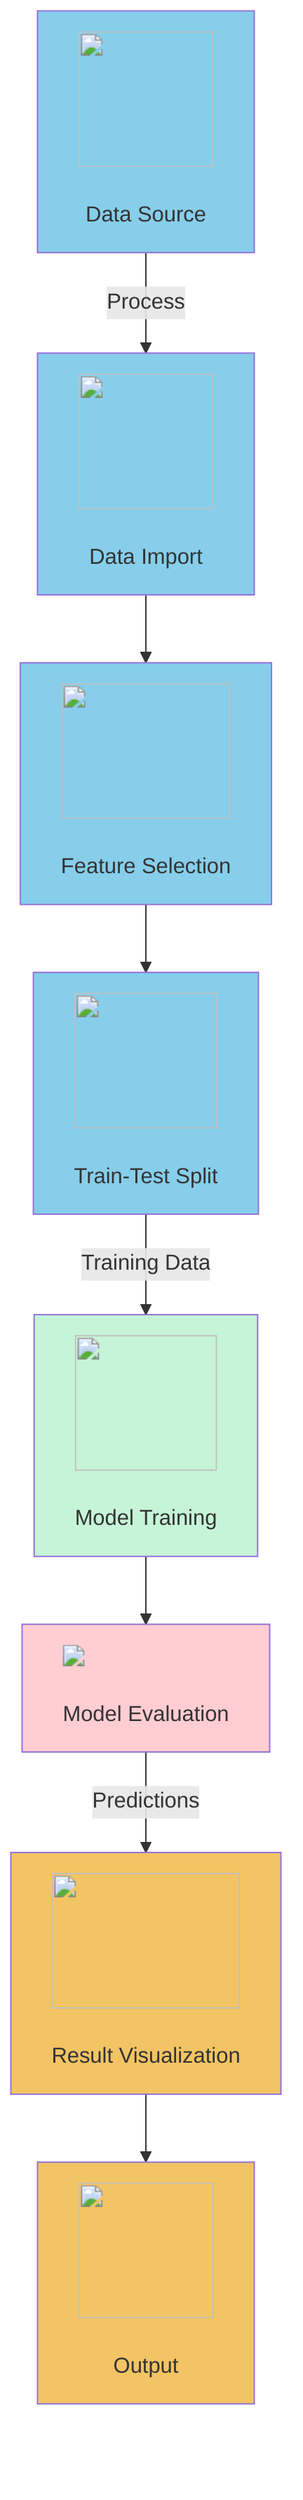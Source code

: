 graph TD;
    A["<img src='icons/database.svg' width=100 height=100/> <br/> Data Source"] -- Process --> B["<img src='icons/file.svg' width=100 height=100/> <br/> Data Import"]; 
    B --> C["<img src='icons/column_split.svg' width=100 height=100/> <br/> Feature Selection"]; 
    C --> D["<img src='icons/row_split.svg' width=100 height=100/> <br/> Train-Test Split"]; 
    D -->|"Training Data"| E["<img src='icons/brain.svg' width=100 height=100/> <br/> Model Training"];  
    E --> F["<img src='dummy_plots/scatter_plot_template.svg'/> <br/> Model Evaluation"]; 
    F -->|"Predictions"| G["<img src='icons/image.svg' width=100 height=100/> <br/> Result Visualization"]; 
    G --> H["<img src='icons/column_split.svg' width=100 height=100/> <br/> Output"]; 

    classDef data fill:#87CEEB;
    classDef model fill:#C6F4D6;
    classDef output fill:#F2C464;
    classDef plot fill:#FFCDD2;
    class A,B,C,D data;
    class E model;
    class F plot;
    class G,H output;